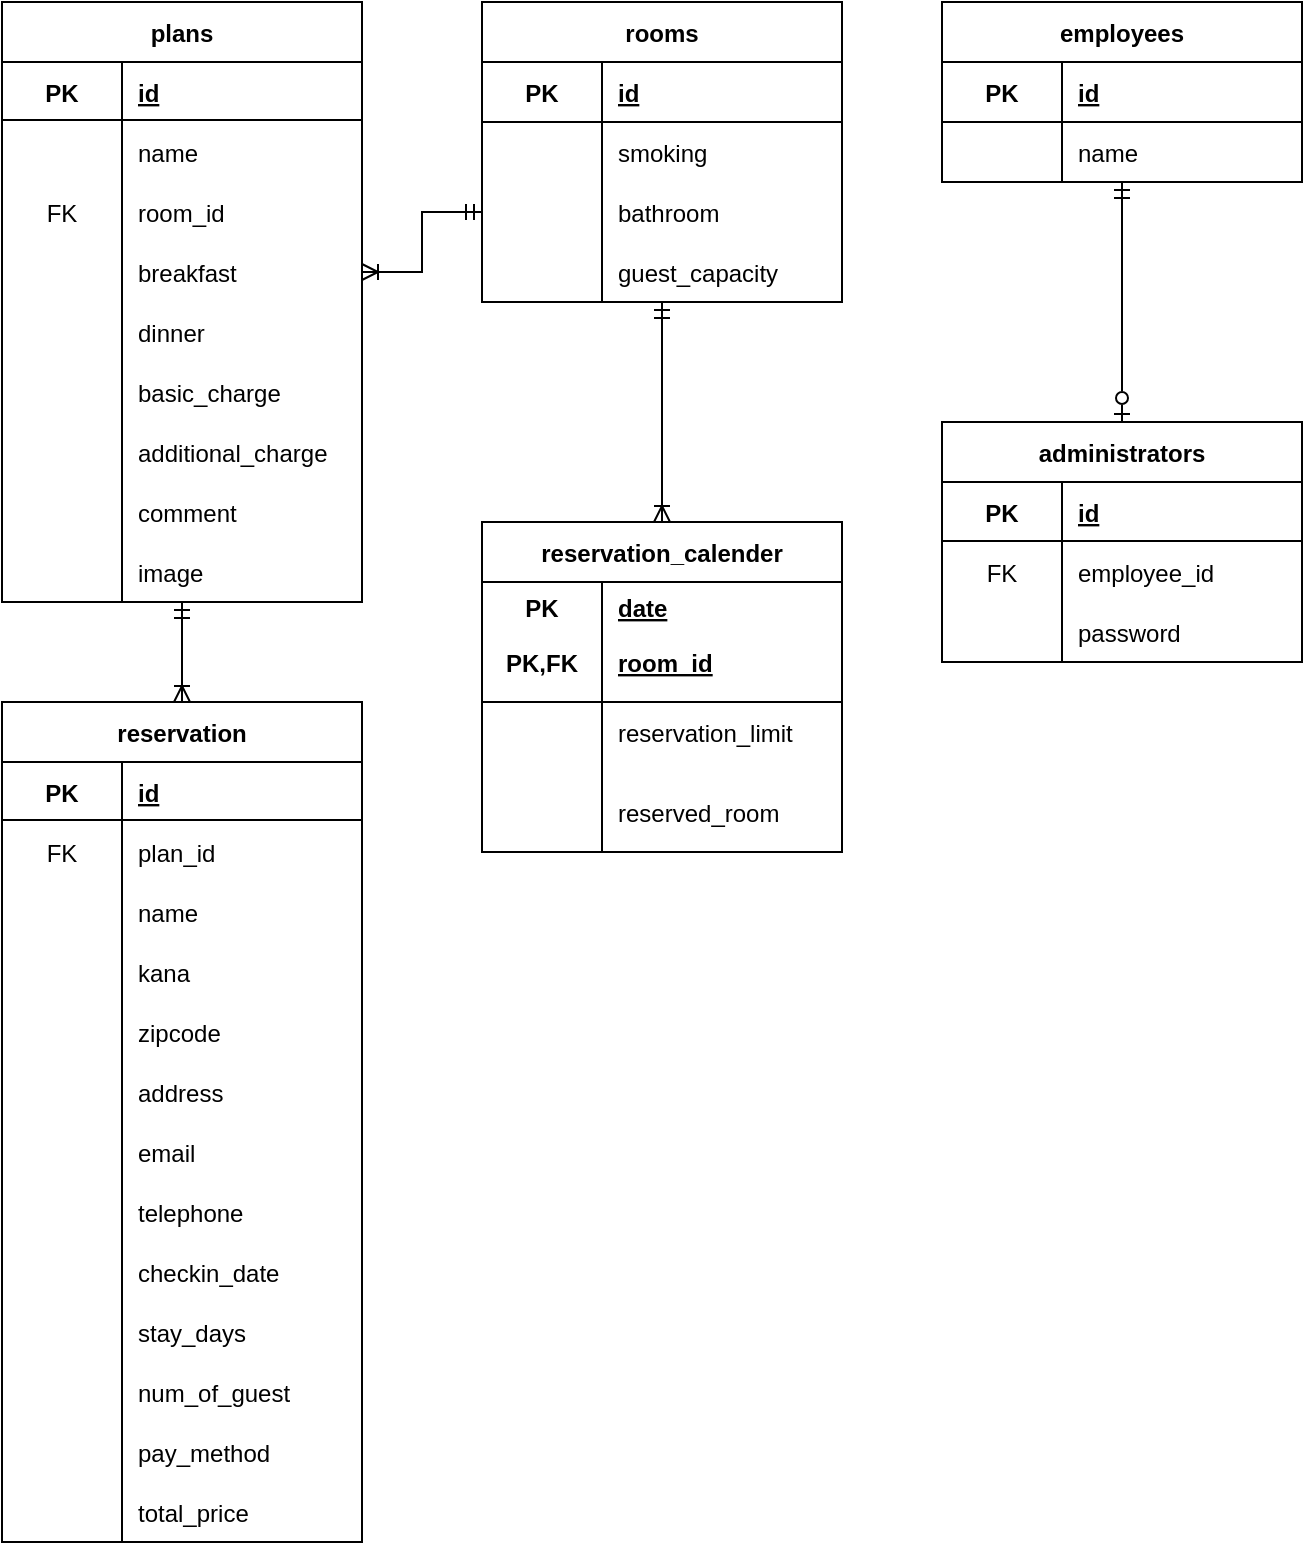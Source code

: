 <mxfile version="17.1.5" type="device"><diagram id="fbmsew5kbEBFR7lYvEyh" name="ER図"><mxGraphModel dx="1032" dy="539" grid="1" gridSize="10" guides="1" tooltips="1" connect="1" arrows="1" fold="1" page="1" pageScale="1" pageWidth="827" pageHeight="1169" math="0" shadow="0"><root><mxCell id="p_Yj-BLa3Rqvx2WzZd9T-0"/><mxCell id="p_Yj-BLa3Rqvx2WzZd9T-1" parent="p_Yj-BLa3Rqvx2WzZd9T-0"/><mxCell id="p_Yj-BLa3Rqvx2WzZd9T-229" value="" style="edgeStyle=orthogonalEdgeStyle;rounded=0;orthogonalLoop=1;jettySize=auto;html=1;startArrow=ERmandOne;startFill=0;endArrow=ERoneToMany;endFill=0;entryX=0.5;entryY=0;entryDx=0;entryDy=0;" parent="p_Yj-BLa3Rqvx2WzZd9T-1" source="p_Yj-BLa3Rqvx2WzZd9T-17" target="p_Yj-BLa3Rqvx2WzZd9T-89" edge="1"><mxGeometry relative="1" as="geometry"><mxPoint x="270" y="730" as="targetPoint"/></mxGeometry></mxCell><mxCell id="p_Yj-BLa3Rqvx2WzZd9T-17" value="plans" style="shape=table;startSize=30;container=1;collapsible=1;childLayout=tableLayout;fixedRows=1;rowLines=0;fontStyle=1;align=center;resizeLast=1;" parent="p_Yj-BLa3Rqvx2WzZd9T-1" vertex="1"><mxGeometry x="160" y="370" width="180" height="300" as="geometry"/></mxCell><mxCell id="p_Yj-BLa3Rqvx2WzZd9T-18" value="" style="shape=partialRectangle;collapsible=0;dropTarget=0;pointerEvents=0;fillColor=none;top=0;left=0;bottom=0;right=0;points=[[0,0.5],[1,0.5]];portConstraint=eastwest;" parent="p_Yj-BLa3Rqvx2WzZd9T-17" vertex="1"><mxGeometry y="30" width="180" height="30" as="geometry"/></mxCell><mxCell id="p_Yj-BLa3Rqvx2WzZd9T-19" value="PK" style="shape=partialRectangle;connectable=0;fillColor=none;top=0;left=0;bottom=0;right=0;fontStyle=1;overflow=hidden;" parent="p_Yj-BLa3Rqvx2WzZd9T-18" vertex="1"><mxGeometry width="60" height="30" as="geometry"><mxRectangle width="60" height="30" as="alternateBounds"/></mxGeometry></mxCell><mxCell id="p_Yj-BLa3Rqvx2WzZd9T-20" value="id" style="shape=partialRectangle;connectable=0;fillColor=none;top=0;left=0;bottom=0;right=0;align=left;spacingLeft=6;fontStyle=5;overflow=hidden;" parent="p_Yj-BLa3Rqvx2WzZd9T-18" vertex="1"><mxGeometry x="60" width="120" height="30" as="geometry"><mxRectangle width="120" height="30" as="alternateBounds"/></mxGeometry></mxCell><mxCell id="p_Yj-BLa3Rqvx2WzZd9T-24" value="" style="shape=partialRectangle;collapsible=0;dropTarget=0;pointerEvents=0;fillColor=none;top=0;left=0;bottom=0;right=0;points=[[0,0.5],[1,0.5]];portConstraint=eastwest;" parent="p_Yj-BLa3Rqvx2WzZd9T-17" vertex="1"><mxGeometry y="60" width="180" height="30" as="geometry"/></mxCell><mxCell id="p_Yj-BLa3Rqvx2WzZd9T-25" value="" style="shape=partialRectangle;connectable=0;fillColor=none;top=0;left=0;bottom=0;right=0;editable=1;overflow=hidden;" parent="p_Yj-BLa3Rqvx2WzZd9T-24" vertex="1"><mxGeometry width="60" height="30" as="geometry"><mxRectangle width="60" height="30" as="alternateBounds"/></mxGeometry></mxCell><mxCell id="p_Yj-BLa3Rqvx2WzZd9T-26" value="name" style="shape=partialRectangle;connectable=0;fillColor=none;top=0;left=0;bottom=0;right=0;align=left;spacingLeft=6;overflow=hidden;" parent="p_Yj-BLa3Rqvx2WzZd9T-24" vertex="1"><mxGeometry x="60" width="120" height="30" as="geometry"><mxRectangle width="120" height="30" as="alternateBounds"/></mxGeometry></mxCell><mxCell id="p_Yj-BLa3Rqvx2WzZd9T-27" value="" style="shape=partialRectangle;collapsible=0;dropTarget=0;pointerEvents=0;fillColor=none;top=0;left=0;bottom=0;right=0;points=[[0,0.5],[1,0.5]];portConstraint=eastwest;" parent="p_Yj-BLa3Rqvx2WzZd9T-17" vertex="1"><mxGeometry y="90" width="180" height="30" as="geometry"/></mxCell><mxCell id="p_Yj-BLa3Rqvx2WzZd9T-28" value="FK" style="shape=partialRectangle;connectable=0;fillColor=none;top=0;left=0;bottom=0;right=0;editable=1;overflow=hidden;" parent="p_Yj-BLa3Rqvx2WzZd9T-27" vertex="1"><mxGeometry width="60" height="30" as="geometry"><mxRectangle width="60" height="30" as="alternateBounds"/></mxGeometry></mxCell><mxCell id="p_Yj-BLa3Rqvx2WzZd9T-29" value="room_id" style="shape=partialRectangle;connectable=0;fillColor=none;top=0;left=0;bottom=0;right=0;align=left;spacingLeft=6;overflow=hidden;" parent="p_Yj-BLa3Rqvx2WzZd9T-27" vertex="1"><mxGeometry x="60" width="120" height="30" as="geometry"><mxRectangle width="120" height="30" as="alternateBounds"/></mxGeometry></mxCell><mxCell id="p_Yj-BLa3Rqvx2WzZd9T-34" style="shape=partialRectangle;collapsible=0;dropTarget=0;pointerEvents=0;fillColor=none;top=0;left=0;bottom=0;right=0;points=[[0,0.5],[1,0.5]];portConstraint=eastwest;" parent="p_Yj-BLa3Rqvx2WzZd9T-17" vertex="1"><mxGeometry y="120" width="180" height="30" as="geometry"/></mxCell><mxCell id="p_Yj-BLa3Rqvx2WzZd9T-35" style="shape=partialRectangle;connectable=0;fillColor=none;top=0;left=0;bottom=0;right=0;editable=1;overflow=hidden;" parent="p_Yj-BLa3Rqvx2WzZd9T-34" vertex="1"><mxGeometry width="60" height="30" as="geometry"><mxRectangle width="60" height="30" as="alternateBounds"/></mxGeometry></mxCell><mxCell id="p_Yj-BLa3Rqvx2WzZd9T-36" value="breakfast" style="shape=partialRectangle;connectable=0;fillColor=none;top=0;left=0;bottom=0;right=0;align=left;spacingLeft=6;overflow=hidden;" parent="p_Yj-BLa3Rqvx2WzZd9T-34" vertex="1"><mxGeometry x="60" width="120" height="30" as="geometry"><mxRectangle width="120" height="30" as="alternateBounds"/></mxGeometry></mxCell><mxCell id="p_Yj-BLa3Rqvx2WzZd9T-37" style="shape=partialRectangle;collapsible=0;dropTarget=0;pointerEvents=0;fillColor=none;top=0;left=0;bottom=0;right=0;points=[[0,0.5],[1,0.5]];portConstraint=eastwest;" parent="p_Yj-BLa3Rqvx2WzZd9T-17" vertex="1"><mxGeometry y="150" width="180" height="30" as="geometry"/></mxCell><mxCell id="p_Yj-BLa3Rqvx2WzZd9T-38" style="shape=partialRectangle;connectable=0;fillColor=none;top=0;left=0;bottom=0;right=0;editable=1;overflow=hidden;" parent="p_Yj-BLa3Rqvx2WzZd9T-37" vertex="1"><mxGeometry width="60" height="30" as="geometry"><mxRectangle width="60" height="30" as="alternateBounds"/></mxGeometry></mxCell><mxCell id="p_Yj-BLa3Rqvx2WzZd9T-39" value="dinner" style="shape=partialRectangle;connectable=0;fillColor=none;top=0;left=0;bottom=0;right=0;align=left;spacingLeft=6;overflow=hidden;" parent="p_Yj-BLa3Rqvx2WzZd9T-37" vertex="1"><mxGeometry x="60" width="120" height="30" as="geometry"><mxRectangle width="120" height="30" as="alternateBounds"/></mxGeometry></mxCell><mxCell id="p_Yj-BLa3Rqvx2WzZd9T-69" style="shape=partialRectangle;collapsible=0;dropTarget=0;pointerEvents=0;fillColor=none;top=0;left=0;bottom=0;right=0;points=[[0,0.5],[1,0.5]];portConstraint=eastwest;" parent="p_Yj-BLa3Rqvx2WzZd9T-17" vertex="1"><mxGeometry y="180" width="180" height="30" as="geometry"/></mxCell><mxCell id="p_Yj-BLa3Rqvx2WzZd9T-70" style="shape=partialRectangle;connectable=0;fillColor=none;top=0;left=0;bottom=0;right=0;editable=1;overflow=hidden;" parent="p_Yj-BLa3Rqvx2WzZd9T-69" vertex="1"><mxGeometry width="60" height="30" as="geometry"><mxRectangle width="60" height="30" as="alternateBounds"/></mxGeometry></mxCell><mxCell id="p_Yj-BLa3Rqvx2WzZd9T-71" value="basic_charge" style="shape=partialRectangle;connectable=0;fillColor=none;top=0;left=0;bottom=0;right=0;align=left;spacingLeft=6;overflow=hidden;" parent="p_Yj-BLa3Rqvx2WzZd9T-69" vertex="1"><mxGeometry x="60" width="120" height="30" as="geometry"><mxRectangle width="120" height="30" as="alternateBounds"/></mxGeometry></mxCell><mxCell id="p_Yj-BLa3Rqvx2WzZd9T-66" style="shape=partialRectangle;collapsible=0;dropTarget=0;pointerEvents=0;fillColor=none;top=0;left=0;bottom=0;right=0;points=[[0,0.5],[1,0.5]];portConstraint=eastwest;" parent="p_Yj-BLa3Rqvx2WzZd9T-17" vertex="1"><mxGeometry y="210" width="180" height="30" as="geometry"/></mxCell><mxCell id="p_Yj-BLa3Rqvx2WzZd9T-67" style="shape=partialRectangle;connectable=0;fillColor=none;top=0;left=0;bottom=0;right=0;editable=1;overflow=hidden;" parent="p_Yj-BLa3Rqvx2WzZd9T-66" vertex="1"><mxGeometry width="60" height="30" as="geometry"><mxRectangle width="60" height="30" as="alternateBounds"/></mxGeometry></mxCell><mxCell id="p_Yj-BLa3Rqvx2WzZd9T-68" value="additional_charge" style="shape=partialRectangle;connectable=0;fillColor=none;top=0;left=0;bottom=0;right=0;align=left;spacingLeft=6;overflow=hidden;" parent="p_Yj-BLa3Rqvx2WzZd9T-66" vertex="1"><mxGeometry x="60" width="120" height="30" as="geometry"><mxRectangle width="120" height="30" as="alternateBounds"/></mxGeometry></mxCell><mxCell id="p_Yj-BLa3Rqvx2WzZd9T-63" style="shape=partialRectangle;collapsible=0;dropTarget=0;pointerEvents=0;fillColor=none;top=0;left=0;bottom=0;right=0;points=[[0,0.5],[1,0.5]];portConstraint=eastwest;" parent="p_Yj-BLa3Rqvx2WzZd9T-17" vertex="1"><mxGeometry y="240" width="180" height="30" as="geometry"/></mxCell><mxCell id="p_Yj-BLa3Rqvx2WzZd9T-64" style="shape=partialRectangle;connectable=0;fillColor=none;top=0;left=0;bottom=0;right=0;editable=1;overflow=hidden;" parent="p_Yj-BLa3Rqvx2WzZd9T-63" vertex="1"><mxGeometry width="60" height="30" as="geometry"><mxRectangle width="60" height="30" as="alternateBounds"/></mxGeometry></mxCell><mxCell id="p_Yj-BLa3Rqvx2WzZd9T-65" value="comment" style="shape=partialRectangle;connectable=0;fillColor=none;top=0;left=0;bottom=0;right=0;align=left;spacingLeft=6;overflow=hidden;" parent="p_Yj-BLa3Rqvx2WzZd9T-63" vertex="1"><mxGeometry x="60" width="120" height="30" as="geometry"><mxRectangle width="120" height="30" as="alternateBounds"/></mxGeometry></mxCell><mxCell id="p_Yj-BLa3Rqvx2WzZd9T-60" style="shape=partialRectangle;collapsible=0;dropTarget=0;pointerEvents=0;fillColor=none;top=0;left=0;bottom=0;right=0;points=[[0,0.5],[1,0.5]];portConstraint=eastwest;" parent="p_Yj-BLa3Rqvx2WzZd9T-17" vertex="1"><mxGeometry y="270" width="180" height="30" as="geometry"/></mxCell><mxCell id="p_Yj-BLa3Rqvx2WzZd9T-61" style="shape=partialRectangle;connectable=0;fillColor=none;top=0;left=0;bottom=0;right=0;editable=1;overflow=hidden;" parent="p_Yj-BLa3Rqvx2WzZd9T-60" vertex="1"><mxGeometry width="60" height="30" as="geometry"><mxRectangle width="60" height="30" as="alternateBounds"/></mxGeometry></mxCell><mxCell id="p_Yj-BLa3Rqvx2WzZd9T-62" value="image" style="shape=partialRectangle;connectable=0;fillColor=none;top=0;left=0;bottom=0;right=0;align=left;spacingLeft=6;overflow=hidden;" parent="p_Yj-BLa3Rqvx2WzZd9T-60" vertex="1"><mxGeometry x="60" width="120" height="30" as="geometry"><mxRectangle width="120" height="30" as="alternateBounds"/></mxGeometry></mxCell><mxCell id="p_Yj-BLa3Rqvx2WzZd9T-59" value="" style="endArrow=none;html=1;rounded=0;" parent="p_Yj-BLa3Rqvx2WzZd9T-17" edge="1"><mxGeometry relative="1" as="geometry"><mxPoint y="59" as="sourcePoint"/><mxPoint x="180" y="59" as="targetPoint"/></mxGeometry></mxCell><mxCell id="p_Yj-BLa3Rqvx2WzZd9T-197" value="" style="edgeStyle=orthogonalEdgeStyle;rounded=0;orthogonalLoop=1;jettySize=auto;html=1;startArrow=ERmandOne;startFill=0;endArrow=ERoneToMany;endFill=0;entryX=0.5;entryY=0;entryDx=0;entryDy=0;" parent="p_Yj-BLa3Rqvx2WzZd9T-1" source="p_Yj-BLa3Rqvx2WzZd9T-40" target="p_Yj-BLa3Rqvx2WzZd9T-73" edge="1"><mxGeometry relative="1" as="geometry"><mxPoint x="490" y="640" as="targetPoint"/></mxGeometry></mxCell><mxCell id="p_Yj-BLa3Rqvx2WzZd9T-40" value="rooms" style="shape=table;startSize=30;container=1;collapsible=1;childLayout=tableLayout;fixedRows=1;rowLines=0;fontStyle=1;align=center;resizeLast=1;" parent="p_Yj-BLa3Rqvx2WzZd9T-1" vertex="1"><mxGeometry x="400" y="370" width="180" height="150" as="geometry"/></mxCell><mxCell id="p_Yj-BLa3Rqvx2WzZd9T-41" value="" style="shape=partialRectangle;collapsible=0;dropTarget=0;pointerEvents=0;fillColor=none;top=0;left=0;bottom=0;right=0;points=[[0,0.5],[1,0.5]];portConstraint=eastwest;" parent="p_Yj-BLa3Rqvx2WzZd9T-40" vertex="1"><mxGeometry y="30" width="180" height="30" as="geometry"/></mxCell><mxCell id="p_Yj-BLa3Rqvx2WzZd9T-42" value="PK" style="shape=partialRectangle;connectable=0;fillColor=none;top=0;left=0;bottom=0;right=0;fontStyle=1;overflow=hidden;" parent="p_Yj-BLa3Rqvx2WzZd9T-41" vertex="1"><mxGeometry width="60" height="30" as="geometry"><mxRectangle width="60" height="30" as="alternateBounds"/></mxGeometry></mxCell><mxCell id="p_Yj-BLa3Rqvx2WzZd9T-43" value="id" style="shape=partialRectangle;connectable=0;fillColor=none;top=0;left=0;bottom=0;right=0;align=left;spacingLeft=6;fontStyle=5;overflow=hidden;" parent="p_Yj-BLa3Rqvx2WzZd9T-41" vertex="1"><mxGeometry x="60" width="120" height="30" as="geometry"><mxRectangle width="120" height="30" as="alternateBounds"/></mxGeometry></mxCell><mxCell id="p_Yj-BLa3Rqvx2WzZd9T-47" value="" style="shape=partialRectangle;collapsible=0;dropTarget=0;pointerEvents=0;fillColor=none;top=0;left=0;bottom=0;right=0;points=[[0,0.5],[1,0.5]];portConstraint=eastwest;" parent="p_Yj-BLa3Rqvx2WzZd9T-40" vertex="1"><mxGeometry y="60" width="180" height="30" as="geometry"/></mxCell><mxCell id="p_Yj-BLa3Rqvx2WzZd9T-48" value="" style="shape=partialRectangle;connectable=0;fillColor=none;top=0;left=0;bottom=0;right=0;editable=1;overflow=hidden;" parent="p_Yj-BLa3Rqvx2WzZd9T-47" vertex="1"><mxGeometry width="60" height="30" as="geometry"><mxRectangle width="60" height="30" as="alternateBounds"/></mxGeometry></mxCell><mxCell id="p_Yj-BLa3Rqvx2WzZd9T-49" value="smoking" style="shape=partialRectangle;connectable=0;fillColor=none;top=0;left=0;bottom=0;right=0;align=left;spacingLeft=6;overflow=hidden;" parent="p_Yj-BLa3Rqvx2WzZd9T-47" vertex="1"><mxGeometry x="60" width="120" height="30" as="geometry"><mxRectangle width="120" height="30" as="alternateBounds"/></mxGeometry></mxCell><mxCell id="p_Yj-BLa3Rqvx2WzZd9T-50" value="" style="shape=partialRectangle;collapsible=0;dropTarget=0;pointerEvents=0;fillColor=none;top=0;left=0;bottom=0;right=0;points=[[0,0.5],[1,0.5]];portConstraint=eastwest;" parent="p_Yj-BLa3Rqvx2WzZd9T-40" vertex="1"><mxGeometry y="90" width="180" height="30" as="geometry"/></mxCell><mxCell id="p_Yj-BLa3Rqvx2WzZd9T-51" value="" style="shape=partialRectangle;connectable=0;fillColor=none;top=0;left=0;bottom=0;right=0;editable=1;overflow=hidden;" parent="p_Yj-BLa3Rqvx2WzZd9T-50" vertex="1"><mxGeometry width="60" height="30" as="geometry"><mxRectangle width="60" height="30" as="alternateBounds"/></mxGeometry></mxCell><mxCell id="p_Yj-BLa3Rqvx2WzZd9T-52" value="bathroom" style="shape=partialRectangle;connectable=0;fillColor=none;top=0;left=0;bottom=0;right=0;align=left;spacingLeft=6;overflow=hidden;" parent="p_Yj-BLa3Rqvx2WzZd9T-50" vertex="1"><mxGeometry x="60" width="120" height="30" as="geometry"><mxRectangle width="120" height="30" as="alternateBounds"/></mxGeometry></mxCell><mxCell id="p_Yj-BLa3Rqvx2WzZd9T-56" style="shape=partialRectangle;collapsible=0;dropTarget=0;pointerEvents=0;fillColor=none;top=0;left=0;bottom=0;right=0;points=[[0,0.5],[1,0.5]];portConstraint=eastwest;" parent="p_Yj-BLa3Rqvx2WzZd9T-40" vertex="1"><mxGeometry y="120" width="180" height="30" as="geometry"/></mxCell><mxCell id="p_Yj-BLa3Rqvx2WzZd9T-57" style="shape=partialRectangle;connectable=0;fillColor=none;top=0;left=0;bottom=0;right=0;editable=1;overflow=hidden;" parent="p_Yj-BLa3Rqvx2WzZd9T-56" vertex="1"><mxGeometry width="60" height="30" as="geometry"><mxRectangle width="60" height="30" as="alternateBounds"/></mxGeometry></mxCell><mxCell id="p_Yj-BLa3Rqvx2WzZd9T-58" value="guest_capacity" style="shape=partialRectangle;connectable=0;fillColor=none;top=0;left=0;bottom=0;right=0;align=left;spacingLeft=6;overflow=hidden;" parent="p_Yj-BLa3Rqvx2WzZd9T-56" vertex="1"><mxGeometry x="60" width="120" height="30" as="geometry"><mxRectangle width="120" height="30" as="alternateBounds"/></mxGeometry></mxCell><mxCell id="p_Yj-BLa3Rqvx2WzZd9T-73" value="reservation_calender" style="shape=table;startSize=30;container=1;collapsible=1;childLayout=tableLayout;fixedRows=1;rowLines=0;fontStyle=1;align=center;resizeLast=1;" parent="p_Yj-BLa3Rqvx2WzZd9T-1" vertex="1"><mxGeometry x="400" y="630" width="180" height="165" as="geometry"/></mxCell><mxCell id="p_Yj-BLa3Rqvx2WzZd9T-74" value="" style="shape=partialRectangle;collapsible=0;dropTarget=0;pointerEvents=0;fillColor=none;top=0;left=0;bottom=0;right=0;points=[[0,0.5],[1,0.5]];portConstraint=eastwest;" parent="p_Yj-BLa3Rqvx2WzZd9T-73" vertex="1"><mxGeometry y="30" width="180" height="25" as="geometry"/></mxCell><mxCell id="p_Yj-BLa3Rqvx2WzZd9T-75" value="PK" style="shape=partialRectangle;connectable=0;fillColor=none;top=0;left=0;bottom=0;right=0;fontStyle=1;overflow=hidden;" parent="p_Yj-BLa3Rqvx2WzZd9T-74" vertex="1"><mxGeometry width="60" height="25" as="geometry"><mxRectangle width="60" height="25" as="alternateBounds"/></mxGeometry></mxCell><mxCell id="p_Yj-BLa3Rqvx2WzZd9T-76" value="date" style="shape=partialRectangle;connectable=0;fillColor=none;top=0;left=0;bottom=0;right=0;align=left;spacingLeft=6;fontStyle=5;overflow=hidden;" parent="p_Yj-BLa3Rqvx2WzZd9T-74" vertex="1"><mxGeometry x="60" width="120" height="25" as="geometry"><mxRectangle width="120" height="25" as="alternateBounds"/></mxGeometry></mxCell><mxCell id="p_Yj-BLa3Rqvx2WzZd9T-77" value="" style="shape=partialRectangle;collapsible=0;dropTarget=0;pointerEvents=0;fillColor=none;top=0;left=0;bottom=0;right=0;points=[[0,0.5],[1,0.5]];portConstraint=eastwest;" parent="p_Yj-BLa3Rqvx2WzZd9T-73" vertex="1"><mxGeometry y="55" width="180" height="30" as="geometry"/></mxCell><mxCell id="p_Yj-BLa3Rqvx2WzZd9T-78" value="PK,FK" style="shape=partialRectangle;connectable=0;fillColor=none;top=0;left=0;bottom=0;right=0;editable=1;overflow=hidden;fontStyle=1" parent="p_Yj-BLa3Rqvx2WzZd9T-77" vertex="1"><mxGeometry width="60" height="30" as="geometry"><mxRectangle width="60" height="30" as="alternateBounds"/></mxGeometry></mxCell><mxCell id="p_Yj-BLa3Rqvx2WzZd9T-79" value="room_id" style="shape=partialRectangle;connectable=0;fillColor=none;top=0;left=0;bottom=0;right=0;align=left;spacingLeft=6;overflow=hidden;fontStyle=5" parent="p_Yj-BLa3Rqvx2WzZd9T-77" vertex="1"><mxGeometry x="60" width="120" height="30" as="geometry"><mxRectangle width="120" height="30" as="alternateBounds"/></mxGeometry></mxCell><mxCell id="_rpfKPER_hPhGldfqcOy-4" style="shape=partialRectangle;collapsible=0;dropTarget=0;pointerEvents=0;fillColor=none;top=0;left=0;bottom=0;right=0;points=[[0,0.5],[1,0.5]];portConstraint=eastwest;" parent="p_Yj-BLa3Rqvx2WzZd9T-73" vertex="1"><mxGeometry y="85" width="180" height="40" as="geometry"/></mxCell><mxCell id="_rpfKPER_hPhGldfqcOy-5" style="shape=partialRectangle;connectable=0;fillColor=none;top=0;left=0;bottom=0;right=0;editable=1;overflow=hidden;" parent="_rpfKPER_hPhGldfqcOy-4" vertex="1"><mxGeometry width="60" height="40" as="geometry"><mxRectangle width="60" height="40" as="alternateBounds"/></mxGeometry></mxCell><mxCell id="_rpfKPER_hPhGldfqcOy-6" value="reservation_limit" style="shape=partialRectangle;connectable=0;fillColor=none;top=0;left=0;bottom=0;right=0;align=left;spacingLeft=6;overflow=hidden;" parent="_rpfKPER_hPhGldfqcOy-4" vertex="1"><mxGeometry x="60" width="120" height="40" as="geometry"><mxRectangle width="120" height="40" as="alternateBounds"/></mxGeometry></mxCell><mxCell id="p_Yj-BLa3Rqvx2WzZd9T-80" value="" style="shape=partialRectangle;collapsible=0;dropTarget=0;pointerEvents=0;fillColor=none;top=0;left=0;bottom=0;right=0;points=[[0,0.5],[1,0.5]];portConstraint=eastwest;" parent="p_Yj-BLa3Rqvx2WzZd9T-73" vertex="1"><mxGeometry y="125" width="180" height="40" as="geometry"/></mxCell><mxCell id="p_Yj-BLa3Rqvx2WzZd9T-81" value="" style="shape=partialRectangle;connectable=0;fillColor=none;top=0;left=0;bottom=0;right=0;editable=1;overflow=hidden;" parent="p_Yj-BLa3Rqvx2WzZd9T-80" vertex="1"><mxGeometry width="60" height="40" as="geometry"><mxRectangle width="60" height="40" as="alternateBounds"/></mxGeometry></mxCell><mxCell id="p_Yj-BLa3Rqvx2WzZd9T-82" value="reserved_room" style="shape=partialRectangle;connectable=0;fillColor=none;top=0;left=0;bottom=0;right=0;align=left;spacingLeft=6;overflow=hidden;" parent="p_Yj-BLa3Rqvx2WzZd9T-80" vertex="1"><mxGeometry x="60" width="120" height="40" as="geometry"><mxRectangle width="120" height="40" as="alternateBounds"/></mxGeometry></mxCell><mxCell id="p_Yj-BLa3Rqvx2WzZd9T-89" value="reservation" style="shape=table;startSize=30;container=1;collapsible=1;childLayout=tableLayout;fixedRows=1;rowLines=0;fontStyle=1;align=center;resizeLast=1;" parent="p_Yj-BLa3Rqvx2WzZd9T-1" vertex="1"><mxGeometry x="160" y="720" width="180" height="420" as="geometry"/></mxCell><mxCell id="p_Yj-BLa3Rqvx2WzZd9T-90" value="" style="shape=partialRectangle;collapsible=0;dropTarget=0;pointerEvents=0;fillColor=none;top=0;left=0;bottom=0;right=0;points=[[0,0.5],[1,0.5]];portConstraint=eastwest;" parent="p_Yj-BLa3Rqvx2WzZd9T-89" vertex="1"><mxGeometry y="30" width="180" height="30" as="geometry"/></mxCell><mxCell id="p_Yj-BLa3Rqvx2WzZd9T-91" value="PK" style="shape=partialRectangle;connectable=0;fillColor=none;top=0;left=0;bottom=0;right=0;fontStyle=1;overflow=hidden;" parent="p_Yj-BLa3Rqvx2WzZd9T-90" vertex="1"><mxGeometry width="60" height="30" as="geometry"><mxRectangle width="60" height="30" as="alternateBounds"/></mxGeometry></mxCell><mxCell id="p_Yj-BLa3Rqvx2WzZd9T-92" value="id" style="shape=partialRectangle;connectable=0;fillColor=none;top=0;left=0;bottom=0;right=0;align=left;spacingLeft=6;fontStyle=5;overflow=hidden;" parent="p_Yj-BLa3Rqvx2WzZd9T-90" vertex="1"><mxGeometry x="60" width="120" height="30" as="geometry"><mxRectangle width="120" height="30" as="alternateBounds"/></mxGeometry></mxCell><mxCell id="p_Yj-BLa3Rqvx2WzZd9T-93" value="" style="shape=partialRectangle;collapsible=0;dropTarget=0;pointerEvents=0;fillColor=none;top=0;left=0;bottom=0;right=0;points=[[0,0.5],[1,0.5]];portConstraint=eastwest;" parent="p_Yj-BLa3Rqvx2WzZd9T-89" vertex="1"><mxGeometry y="60" width="180" height="30" as="geometry"/></mxCell><mxCell id="p_Yj-BLa3Rqvx2WzZd9T-94" value="" style="shape=partialRectangle;connectable=0;fillColor=none;top=0;left=0;bottom=0;right=0;editable=1;overflow=hidden;" parent="p_Yj-BLa3Rqvx2WzZd9T-93" vertex="1"><mxGeometry width="60" height="30" as="geometry"><mxRectangle width="60" height="30" as="alternateBounds"/></mxGeometry></mxCell><mxCell id="p_Yj-BLa3Rqvx2WzZd9T-95" value="plan_id" style="shape=partialRectangle;connectable=0;fillColor=none;top=0;left=0;bottom=0;right=0;align=left;spacingLeft=6;overflow=hidden;" parent="p_Yj-BLa3Rqvx2WzZd9T-93" vertex="1"><mxGeometry x="60" width="120" height="30" as="geometry"><mxRectangle width="120" height="30" as="alternateBounds"/></mxGeometry></mxCell><mxCell id="p_Yj-BLa3Rqvx2WzZd9T-96" value="" style="shape=partialRectangle;collapsible=0;dropTarget=0;pointerEvents=0;fillColor=none;top=0;left=0;bottom=0;right=0;points=[[0,0.5],[1,0.5]];portConstraint=eastwest;" parent="p_Yj-BLa3Rqvx2WzZd9T-89" vertex="1"><mxGeometry y="90" width="180" height="30" as="geometry"/></mxCell><mxCell id="p_Yj-BLa3Rqvx2WzZd9T-97" value="" style="shape=partialRectangle;connectable=0;fillColor=none;top=0;left=0;bottom=0;right=0;editable=1;overflow=hidden;" parent="p_Yj-BLa3Rqvx2WzZd9T-96" vertex="1"><mxGeometry width="60" height="30" as="geometry"><mxRectangle width="60" height="30" as="alternateBounds"/></mxGeometry></mxCell><mxCell id="p_Yj-BLa3Rqvx2WzZd9T-98" value="name" style="shape=partialRectangle;connectable=0;fillColor=none;top=0;left=0;bottom=0;right=0;align=left;spacingLeft=6;overflow=hidden;" parent="p_Yj-BLa3Rqvx2WzZd9T-96" vertex="1"><mxGeometry x="60" width="120" height="30" as="geometry"><mxRectangle width="120" height="30" as="alternateBounds"/></mxGeometry></mxCell><mxCell id="p_Yj-BLa3Rqvx2WzZd9T-99" style="shape=partialRectangle;collapsible=0;dropTarget=0;pointerEvents=0;fillColor=none;top=0;left=0;bottom=0;right=0;points=[[0,0.5],[1,0.5]];portConstraint=eastwest;" parent="p_Yj-BLa3Rqvx2WzZd9T-89" vertex="1"><mxGeometry y="120" width="180" height="30" as="geometry"/></mxCell><mxCell id="p_Yj-BLa3Rqvx2WzZd9T-100" style="shape=partialRectangle;connectable=0;fillColor=none;top=0;left=0;bottom=0;right=0;editable=1;overflow=hidden;" parent="p_Yj-BLa3Rqvx2WzZd9T-99" vertex="1"><mxGeometry width="60" height="30" as="geometry"><mxRectangle width="60" height="30" as="alternateBounds"/></mxGeometry></mxCell><mxCell id="p_Yj-BLa3Rqvx2WzZd9T-101" value="kana" style="shape=partialRectangle;connectable=0;fillColor=none;top=0;left=0;bottom=0;right=0;align=left;spacingLeft=6;overflow=hidden;" parent="p_Yj-BLa3Rqvx2WzZd9T-99" vertex="1"><mxGeometry x="60" width="120" height="30" as="geometry"><mxRectangle width="120" height="30" as="alternateBounds"/></mxGeometry></mxCell><mxCell id="p_Yj-BLa3Rqvx2WzZd9T-102" style="shape=partialRectangle;collapsible=0;dropTarget=0;pointerEvents=0;fillColor=none;top=0;left=0;bottom=0;right=0;points=[[0,0.5],[1,0.5]];portConstraint=eastwest;" parent="p_Yj-BLa3Rqvx2WzZd9T-89" vertex="1"><mxGeometry y="150" width="180" height="30" as="geometry"/></mxCell><mxCell id="p_Yj-BLa3Rqvx2WzZd9T-103" style="shape=partialRectangle;connectable=0;fillColor=none;top=0;left=0;bottom=0;right=0;editable=1;overflow=hidden;" parent="p_Yj-BLa3Rqvx2WzZd9T-102" vertex="1"><mxGeometry width="60" height="30" as="geometry"><mxRectangle width="60" height="30" as="alternateBounds"/></mxGeometry></mxCell><mxCell id="p_Yj-BLa3Rqvx2WzZd9T-104" value="zipcode" style="shape=partialRectangle;connectable=0;fillColor=none;top=0;left=0;bottom=0;right=0;align=left;spacingLeft=6;overflow=hidden;" parent="p_Yj-BLa3Rqvx2WzZd9T-102" vertex="1"><mxGeometry x="60" width="120" height="30" as="geometry"><mxRectangle width="120" height="30" as="alternateBounds"/></mxGeometry></mxCell><mxCell id="p_Yj-BLa3Rqvx2WzZd9T-105" style="shape=partialRectangle;collapsible=0;dropTarget=0;pointerEvents=0;fillColor=none;top=0;left=0;bottom=0;right=0;points=[[0,0.5],[1,0.5]];portConstraint=eastwest;" parent="p_Yj-BLa3Rqvx2WzZd9T-89" vertex="1"><mxGeometry y="180" width="180" height="30" as="geometry"/></mxCell><mxCell id="p_Yj-BLa3Rqvx2WzZd9T-106" style="shape=partialRectangle;connectable=0;fillColor=none;top=0;left=0;bottom=0;right=0;editable=1;overflow=hidden;" parent="p_Yj-BLa3Rqvx2WzZd9T-105" vertex="1"><mxGeometry width="60" height="30" as="geometry"><mxRectangle width="60" height="30" as="alternateBounds"/></mxGeometry></mxCell><mxCell id="p_Yj-BLa3Rqvx2WzZd9T-107" value="address" style="shape=partialRectangle;connectable=0;fillColor=none;top=0;left=0;bottom=0;right=0;align=left;spacingLeft=6;overflow=hidden;" parent="p_Yj-BLa3Rqvx2WzZd9T-105" vertex="1"><mxGeometry x="60" width="120" height="30" as="geometry"><mxRectangle width="120" height="30" as="alternateBounds"/></mxGeometry></mxCell><mxCell id="_rpfKPER_hPhGldfqcOy-7" style="shape=partialRectangle;collapsible=0;dropTarget=0;pointerEvents=0;fillColor=none;top=0;left=0;bottom=0;right=0;points=[[0,0.5],[1,0.5]];portConstraint=eastwest;" parent="p_Yj-BLa3Rqvx2WzZd9T-89" vertex="1"><mxGeometry y="210" width="180" height="30" as="geometry"/></mxCell><mxCell id="_rpfKPER_hPhGldfqcOy-8" style="shape=partialRectangle;connectable=0;fillColor=none;top=0;left=0;bottom=0;right=0;editable=1;overflow=hidden;" parent="_rpfKPER_hPhGldfqcOy-7" vertex="1"><mxGeometry width="60" height="30" as="geometry"><mxRectangle width="60" height="30" as="alternateBounds"/></mxGeometry></mxCell><mxCell id="_rpfKPER_hPhGldfqcOy-9" value="email" style="shape=partialRectangle;connectable=0;fillColor=none;top=0;left=0;bottom=0;right=0;align=left;spacingLeft=6;overflow=hidden;" parent="_rpfKPER_hPhGldfqcOy-7" vertex="1"><mxGeometry x="60" width="120" height="30" as="geometry"><mxRectangle width="120" height="30" as="alternateBounds"/></mxGeometry></mxCell><mxCell id="p_Yj-BLa3Rqvx2WzZd9T-108" style="shape=partialRectangle;collapsible=0;dropTarget=0;pointerEvents=0;fillColor=none;top=0;left=0;bottom=0;right=0;points=[[0,0.5],[1,0.5]];portConstraint=eastwest;" parent="p_Yj-BLa3Rqvx2WzZd9T-89" vertex="1"><mxGeometry y="240" width="180" height="30" as="geometry"/></mxCell><mxCell id="p_Yj-BLa3Rqvx2WzZd9T-109" style="shape=partialRectangle;connectable=0;fillColor=none;top=0;left=0;bottom=0;right=0;editable=1;overflow=hidden;" parent="p_Yj-BLa3Rqvx2WzZd9T-108" vertex="1"><mxGeometry width="60" height="30" as="geometry"><mxRectangle width="60" height="30" as="alternateBounds"/></mxGeometry></mxCell><mxCell id="p_Yj-BLa3Rqvx2WzZd9T-110" value="telephone" style="shape=partialRectangle;connectable=0;fillColor=none;top=0;left=0;bottom=0;right=0;align=left;spacingLeft=6;overflow=hidden;" parent="p_Yj-BLa3Rqvx2WzZd9T-108" vertex="1"><mxGeometry x="60" width="120" height="30" as="geometry"><mxRectangle width="120" height="30" as="alternateBounds"/></mxGeometry></mxCell><mxCell id="p_Yj-BLa3Rqvx2WzZd9T-114" style="shape=partialRectangle;collapsible=0;dropTarget=0;pointerEvents=0;fillColor=none;top=0;left=0;bottom=0;right=0;points=[[0,0.5],[1,0.5]];portConstraint=eastwest;" parent="p_Yj-BLa3Rqvx2WzZd9T-89" vertex="1"><mxGeometry y="270" width="180" height="30" as="geometry"/></mxCell><mxCell id="p_Yj-BLa3Rqvx2WzZd9T-115" style="shape=partialRectangle;connectable=0;fillColor=none;top=0;left=0;bottom=0;right=0;editable=1;overflow=hidden;" parent="p_Yj-BLa3Rqvx2WzZd9T-114" vertex="1"><mxGeometry width="60" height="30" as="geometry"><mxRectangle width="60" height="30" as="alternateBounds"/></mxGeometry></mxCell><mxCell id="p_Yj-BLa3Rqvx2WzZd9T-116" value="checkin_date" style="shape=partialRectangle;connectable=0;fillColor=none;top=0;left=0;bottom=0;right=0;align=left;spacingLeft=6;overflow=hidden;" parent="p_Yj-BLa3Rqvx2WzZd9T-114" vertex="1"><mxGeometry x="60" width="120" height="30" as="geometry"><mxRectangle width="120" height="30" as="alternateBounds"/></mxGeometry></mxCell><mxCell id="p_Yj-BLa3Rqvx2WzZd9T-125" style="shape=partialRectangle;collapsible=0;dropTarget=0;pointerEvents=0;fillColor=none;top=0;left=0;bottom=0;right=0;points=[[0,0.5],[1,0.5]];portConstraint=eastwest;" parent="p_Yj-BLa3Rqvx2WzZd9T-89" vertex="1"><mxGeometry y="300" width="180" height="30" as="geometry"/></mxCell><mxCell id="p_Yj-BLa3Rqvx2WzZd9T-126" style="shape=partialRectangle;connectable=0;fillColor=none;top=0;left=0;bottom=0;right=0;editable=1;overflow=hidden;" parent="p_Yj-BLa3Rqvx2WzZd9T-125" vertex="1"><mxGeometry width="60" height="30" as="geometry"><mxRectangle width="60" height="30" as="alternateBounds"/></mxGeometry></mxCell><mxCell id="p_Yj-BLa3Rqvx2WzZd9T-127" value="stay_days" style="shape=partialRectangle;connectable=0;fillColor=none;top=0;left=0;bottom=0;right=0;align=left;spacingLeft=6;overflow=hidden;" parent="p_Yj-BLa3Rqvx2WzZd9T-125" vertex="1"><mxGeometry x="60" width="120" height="30" as="geometry"><mxRectangle width="120" height="30" as="alternateBounds"/></mxGeometry></mxCell><mxCell id="p_Yj-BLa3Rqvx2WzZd9T-122" style="shape=partialRectangle;collapsible=0;dropTarget=0;pointerEvents=0;fillColor=none;top=0;left=0;bottom=0;right=0;points=[[0,0.5],[1,0.5]];portConstraint=eastwest;" parent="p_Yj-BLa3Rqvx2WzZd9T-89" vertex="1"><mxGeometry y="330" width="180" height="30" as="geometry"/></mxCell><mxCell id="p_Yj-BLa3Rqvx2WzZd9T-123" style="shape=partialRectangle;connectable=0;fillColor=none;top=0;left=0;bottom=0;right=0;editable=1;overflow=hidden;" parent="p_Yj-BLa3Rqvx2WzZd9T-122" vertex="1"><mxGeometry width="60" height="30" as="geometry"><mxRectangle width="60" height="30" as="alternateBounds"/></mxGeometry></mxCell><mxCell id="p_Yj-BLa3Rqvx2WzZd9T-124" value="num_of_guest" style="shape=partialRectangle;connectable=0;fillColor=none;top=0;left=0;bottom=0;right=0;align=left;spacingLeft=6;overflow=hidden;" parent="p_Yj-BLa3Rqvx2WzZd9T-122" vertex="1"><mxGeometry x="60" width="120" height="30" as="geometry"><mxRectangle width="120" height="30" as="alternateBounds"/></mxGeometry></mxCell><mxCell id="p_Yj-BLa3Rqvx2WzZd9T-119" style="shape=partialRectangle;collapsible=0;dropTarget=0;pointerEvents=0;fillColor=none;top=0;left=0;bottom=0;right=0;points=[[0,0.5],[1,0.5]];portConstraint=eastwest;" parent="p_Yj-BLa3Rqvx2WzZd9T-89" vertex="1"><mxGeometry y="360" width="180" height="30" as="geometry"/></mxCell><mxCell id="p_Yj-BLa3Rqvx2WzZd9T-120" style="shape=partialRectangle;connectable=0;fillColor=none;top=0;left=0;bottom=0;right=0;editable=1;overflow=hidden;" parent="p_Yj-BLa3Rqvx2WzZd9T-119" vertex="1"><mxGeometry width="60" height="30" as="geometry"><mxRectangle width="60" height="30" as="alternateBounds"/></mxGeometry></mxCell><mxCell id="p_Yj-BLa3Rqvx2WzZd9T-121" value="pay_method" style="shape=partialRectangle;connectable=0;fillColor=none;top=0;left=0;bottom=0;right=0;align=left;spacingLeft=6;overflow=hidden;" parent="p_Yj-BLa3Rqvx2WzZd9T-119" vertex="1"><mxGeometry x="60" width="120" height="30" as="geometry"><mxRectangle width="120" height="30" as="alternateBounds"/></mxGeometry></mxCell><mxCell id="p_Yj-BLa3Rqvx2WzZd9T-128" style="shape=partialRectangle;collapsible=0;dropTarget=0;pointerEvents=0;fillColor=none;top=0;left=0;bottom=0;right=0;points=[[0,0.5],[1,0.5]];portConstraint=eastwest;" parent="p_Yj-BLa3Rqvx2WzZd9T-89" vertex="1"><mxGeometry y="390" width="180" height="30" as="geometry"/></mxCell><mxCell id="p_Yj-BLa3Rqvx2WzZd9T-129" style="shape=partialRectangle;connectable=0;fillColor=none;top=0;left=0;bottom=0;right=0;editable=1;overflow=hidden;" parent="p_Yj-BLa3Rqvx2WzZd9T-128" vertex="1"><mxGeometry width="60" height="30" as="geometry"><mxRectangle width="60" height="30" as="alternateBounds"/></mxGeometry></mxCell><mxCell id="p_Yj-BLa3Rqvx2WzZd9T-130" value="total_price" style="shape=partialRectangle;connectable=0;fillColor=none;top=0;left=0;bottom=0;right=0;align=left;spacingLeft=6;overflow=hidden;" parent="p_Yj-BLa3Rqvx2WzZd9T-128" vertex="1"><mxGeometry x="60" width="120" height="30" as="geometry"><mxRectangle width="120" height="30" as="alternateBounds"/></mxGeometry></mxCell><mxCell id="p_Yj-BLa3Rqvx2WzZd9T-117" value="" style="endArrow=none;html=1;rounded=0;" parent="p_Yj-BLa3Rqvx2WzZd9T-89" edge="1"><mxGeometry relative="1" as="geometry"><mxPoint y="59" as="sourcePoint"/><mxPoint x="180" y="59" as="targetPoint"/></mxGeometry></mxCell><mxCell id="p_Yj-BLa3Rqvx2WzZd9T-118" value="FK" style="shape=partialRectangle;connectable=0;fillColor=none;top=0;left=0;bottom=0;right=0;editable=1;overflow=hidden;" parent="p_Yj-BLa3Rqvx2WzZd9T-1" vertex="1"><mxGeometry x="160" y="780" width="60" height="30" as="geometry"><mxRectangle width="60" height="30" as="alternateBounds"/></mxGeometry></mxCell><mxCell id="p_Yj-BLa3Rqvx2WzZd9T-131" value="" style="endArrow=none;html=1;rounded=0;" parent="p_Yj-BLa3Rqvx2WzZd9T-1" edge="1"><mxGeometry relative="1" as="geometry"><mxPoint x="400" y="430" as="sourcePoint"/><mxPoint x="580" y="430" as="targetPoint"/></mxGeometry></mxCell><mxCell id="p_Yj-BLa3Rqvx2WzZd9T-133" value="" style="endArrow=none;html=1;rounded=0;" parent="p_Yj-BLa3Rqvx2WzZd9T-1" edge="1"><mxGeometry relative="1" as="geometry"><mxPoint x="400" y="720" as="sourcePoint"/><mxPoint x="580" y="720" as="targetPoint"/></mxGeometry></mxCell><mxCell id="p_Yj-BLa3Rqvx2WzZd9T-232" value="" style="edgeStyle=orthogonalEdgeStyle;rounded=0;orthogonalLoop=1;jettySize=auto;html=1;startArrow=ERmandOne;startFill=0;endArrow=ERzeroToOne;endFill=0;entryX=0.5;entryY=0;entryDx=0;entryDy=0;" parent="p_Yj-BLa3Rqvx2WzZd9T-1" source="p_Yj-BLa3Rqvx2WzZd9T-134" target="p_Yj-BLa3Rqvx2WzZd9T-166" edge="1"><mxGeometry relative="1" as="geometry"><mxPoint x="720" y="570" as="targetPoint"/></mxGeometry></mxCell><mxCell id="p_Yj-BLa3Rqvx2WzZd9T-134" value="employees" style="shape=table;startSize=30;container=1;collapsible=1;childLayout=tableLayout;fixedRows=1;rowLines=0;fontStyle=1;align=center;resizeLast=1;" parent="p_Yj-BLa3Rqvx2WzZd9T-1" vertex="1"><mxGeometry x="630" y="370" width="180" height="90" as="geometry"/></mxCell><mxCell id="p_Yj-BLa3Rqvx2WzZd9T-135" value="" style="shape=partialRectangle;collapsible=0;dropTarget=0;pointerEvents=0;fillColor=none;top=0;left=0;bottom=0;right=0;points=[[0,0.5],[1,0.5]];portConstraint=eastwest;" parent="p_Yj-BLa3Rqvx2WzZd9T-134" vertex="1"><mxGeometry y="30" width="180" height="30" as="geometry"/></mxCell><mxCell id="p_Yj-BLa3Rqvx2WzZd9T-136" value="PK" style="shape=partialRectangle;connectable=0;fillColor=none;top=0;left=0;bottom=0;right=0;fontStyle=1;overflow=hidden;" parent="p_Yj-BLa3Rqvx2WzZd9T-135" vertex="1"><mxGeometry width="60" height="30" as="geometry"><mxRectangle width="60" height="30" as="alternateBounds"/></mxGeometry></mxCell><mxCell id="p_Yj-BLa3Rqvx2WzZd9T-137" value="id" style="shape=partialRectangle;connectable=0;fillColor=none;top=0;left=0;bottom=0;right=0;align=left;spacingLeft=6;fontStyle=5;overflow=hidden;" parent="p_Yj-BLa3Rqvx2WzZd9T-135" vertex="1"><mxGeometry x="60" width="120" height="30" as="geometry"><mxRectangle width="120" height="30" as="alternateBounds"/></mxGeometry></mxCell><mxCell id="p_Yj-BLa3Rqvx2WzZd9T-138" value="" style="shape=partialRectangle;collapsible=0;dropTarget=0;pointerEvents=0;fillColor=none;top=0;left=0;bottom=0;right=0;points=[[0,0.5],[1,0.5]];portConstraint=eastwest;" parent="p_Yj-BLa3Rqvx2WzZd9T-134" vertex="1"><mxGeometry y="60" width="180" height="30" as="geometry"/></mxCell><mxCell id="p_Yj-BLa3Rqvx2WzZd9T-139" value="" style="shape=partialRectangle;connectable=0;fillColor=none;top=0;left=0;bottom=0;right=0;editable=1;overflow=hidden;" parent="p_Yj-BLa3Rqvx2WzZd9T-138" vertex="1"><mxGeometry width="60" height="30" as="geometry"><mxRectangle width="60" height="30" as="alternateBounds"/></mxGeometry></mxCell><mxCell id="p_Yj-BLa3Rqvx2WzZd9T-140" value="name" style="shape=partialRectangle;connectable=0;fillColor=none;top=0;left=0;bottom=0;right=0;align=left;spacingLeft=6;overflow=hidden;" parent="p_Yj-BLa3Rqvx2WzZd9T-138" vertex="1"><mxGeometry x="60" width="120" height="30" as="geometry"><mxRectangle width="120" height="30" as="alternateBounds"/></mxGeometry></mxCell><mxCell id="p_Yj-BLa3Rqvx2WzZd9T-166" value="administrators" style="shape=table;startSize=30;container=1;collapsible=1;childLayout=tableLayout;fixedRows=1;rowLines=0;fontStyle=1;align=center;resizeLast=1;" parent="p_Yj-BLa3Rqvx2WzZd9T-1" vertex="1"><mxGeometry x="630" y="580" width="180" height="120" as="geometry"/></mxCell><mxCell id="p_Yj-BLa3Rqvx2WzZd9T-167" value="" style="shape=partialRectangle;collapsible=0;dropTarget=0;pointerEvents=0;fillColor=none;top=0;left=0;bottom=0;right=0;points=[[0,0.5],[1,0.5]];portConstraint=eastwest;" parent="p_Yj-BLa3Rqvx2WzZd9T-166" vertex="1"><mxGeometry y="30" width="180" height="30" as="geometry"/></mxCell><mxCell id="p_Yj-BLa3Rqvx2WzZd9T-168" value="PK" style="shape=partialRectangle;connectable=0;fillColor=none;top=0;left=0;bottom=0;right=0;fontStyle=1;overflow=hidden;" parent="p_Yj-BLa3Rqvx2WzZd9T-167" vertex="1"><mxGeometry width="60" height="30" as="geometry"><mxRectangle width="60" height="30" as="alternateBounds"/></mxGeometry></mxCell><mxCell id="p_Yj-BLa3Rqvx2WzZd9T-169" value="id" style="shape=partialRectangle;connectable=0;fillColor=none;top=0;left=0;bottom=0;right=0;align=left;spacingLeft=6;fontStyle=5;overflow=hidden;" parent="p_Yj-BLa3Rqvx2WzZd9T-167" vertex="1"><mxGeometry x="60" width="120" height="30" as="geometry"><mxRectangle width="120" height="30" as="alternateBounds"/></mxGeometry></mxCell><mxCell id="p_Yj-BLa3Rqvx2WzZd9T-170" value="" style="shape=partialRectangle;collapsible=0;dropTarget=0;pointerEvents=0;fillColor=none;top=0;left=0;bottom=0;right=0;points=[[0,0.5],[1,0.5]];portConstraint=eastwest;fontStyle=1" parent="p_Yj-BLa3Rqvx2WzZd9T-166" vertex="1"><mxGeometry y="60" width="180" height="30" as="geometry"/></mxCell><mxCell id="p_Yj-BLa3Rqvx2WzZd9T-171" value="FK" style="shape=partialRectangle;connectable=0;fillColor=none;top=0;left=0;bottom=0;right=0;editable=1;overflow=hidden;fontStyle=0" parent="p_Yj-BLa3Rqvx2WzZd9T-170" vertex="1"><mxGeometry width="60" height="30" as="geometry"><mxRectangle width="60" height="30" as="alternateBounds"/></mxGeometry></mxCell><mxCell id="p_Yj-BLa3Rqvx2WzZd9T-172" value="employee_id" style="shape=partialRectangle;connectable=0;fillColor=none;top=0;left=0;bottom=0;right=0;align=left;spacingLeft=6;overflow=hidden;" parent="p_Yj-BLa3Rqvx2WzZd9T-170" vertex="1"><mxGeometry x="60" width="120" height="30" as="geometry"><mxRectangle width="120" height="30" as="alternateBounds"/></mxGeometry></mxCell><mxCell id="p_Yj-BLa3Rqvx2WzZd9T-173" style="shape=partialRectangle;collapsible=0;dropTarget=0;pointerEvents=0;fillColor=none;top=0;left=0;bottom=0;right=0;points=[[0,0.5],[1,0.5]];portConstraint=eastwest;fontStyle=1" parent="p_Yj-BLa3Rqvx2WzZd9T-166" vertex="1"><mxGeometry y="90" width="180" height="30" as="geometry"/></mxCell><mxCell id="p_Yj-BLa3Rqvx2WzZd9T-174" style="shape=partialRectangle;connectable=0;fillColor=none;top=0;left=0;bottom=0;right=0;editable=1;overflow=hidden;fontStyle=0" parent="p_Yj-BLa3Rqvx2WzZd9T-173" vertex="1"><mxGeometry width="60" height="30" as="geometry"><mxRectangle width="60" height="30" as="alternateBounds"/></mxGeometry></mxCell><mxCell id="p_Yj-BLa3Rqvx2WzZd9T-175" value="password" style="shape=partialRectangle;connectable=0;fillColor=none;top=0;left=0;bottom=0;right=0;align=left;spacingLeft=6;overflow=hidden;" parent="p_Yj-BLa3Rqvx2WzZd9T-173" vertex="1"><mxGeometry x="60" width="120" height="30" as="geometry"><mxRectangle width="120" height="30" as="alternateBounds"/></mxGeometry></mxCell><mxCell id="p_Yj-BLa3Rqvx2WzZd9T-176" value="" style="endArrow=none;html=1;rounded=0;" parent="p_Yj-BLa3Rqvx2WzZd9T-1" edge="1"><mxGeometry relative="1" as="geometry"><mxPoint x="630" y="430" as="sourcePoint"/><mxPoint x="810" y="430" as="targetPoint"/></mxGeometry></mxCell><mxCell id="p_Yj-BLa3Rqvx2WzZd9T-198" value="" style="edgeStyle=orthogonalEdgeStyle;rounded=0;orthogonalLoop=1;jettySize=auto;html=1;startArrow=ERmandOne;startFill=0;endArrow=ERoneToMany;endFill=0;" parent="p_Yj-BLa3Rqvx2WzZd9T-1" source="p_Yj-BLa3Rqvx2WzZd9T-50" target="p_Yj-BLa3Rqvx2WzZd9T-34" edge="1"><mxGeometry relative="1" as="geometry"/></mxCell><mxCell id="_rpfKPER_hPhGldfqcOy-0" value="" style="endArrow=none;html=1;rounded=0;" parent="p_Yj-BLa3Rqvx2WzZd9T-1" edge="1"><mxGeometry relative="1" as="geometry"><mxPoint x="630" y="639.5" as="sourcePoint"/><mxPoint x="810" y="639.5" as="targetPoint"/></mxGeometry></mxCell></root></mxGraphModel></diagram></mxfile>